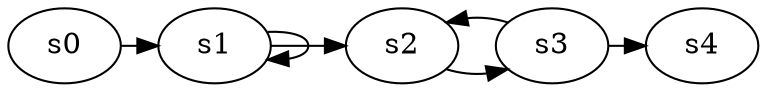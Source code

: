 digraph game_0181_chain_5 {
    s0 [name="s0", player=0];
    s1 [name="s1", player=1];
    s2 [name="s2", player=0];
    s3 [name="s3", player=1];
    s4 [name="s4", player=0];

    s0 -> s1 [constraint="time % 5 == 1"];
    s1 -> s2 [constraint="time % 3 == 1"];
    s2 -> s3 [constraint="time == 7 || time == 8 || time == 10 || time == 13 || time == 14"];
    s3 -> s4 [constraint="time == 0 || time == 3 || time == 4 || time == 5 || time == 11"];
    s1 -> s1 [constraint="time % 3 == 0"];
    s3 -> s2 [constraint="!(time % 3 == 0)"];
}
